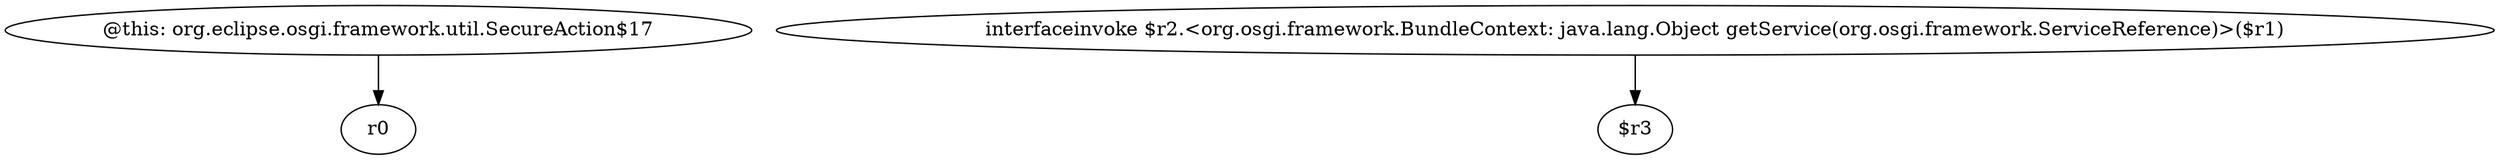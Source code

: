 digraph g {
0[label="@this: org.eclipse.osgi.framework.util.SecureAction$17"]
1[label="r0"]
0->1[label=""]
2[label="interfaceinvoke $r2.<org.osgi.framework.BundleContext: java.lang.Object getService(org.osgi.framework.ServiceReference)>($r1)"]
3[label="$r3"]
2->3[label=""]
}